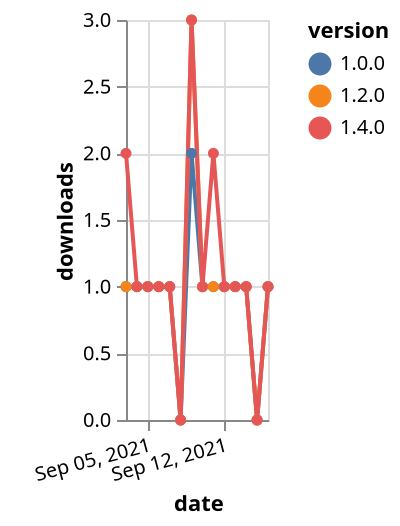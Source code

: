 {"$schema": "https://vega.github.io/schema/vega-lite/v5.json", "description": "A simple bar chart with embedded data.", "data": {"values": [{"date": "2021-09-03", "total": 173, "delta": 1, "version": "1.0.0"}, {"date": "2021-09-04", "total": 174, "delta": 1, "version": "1.0.0"}, {"date": "2021-09-05", "total": 175, "delta": 1, "version": "1.0.0"}, {"date": "2021-09-06", "total": 176, "delta": 1, "version": "1.0.0"}, {"date": "2021-09-07", "total": 177, "delta": 1, "version": "1.0.0"}, {"date": "2021-09-08", "total": 177, "delta": 0, "version": "1.0.0"}, {"date": "2021-09-09", "total": 179, "delta": 2, "version": "1.0.0"}, {"date": "2021-09-10", "total": 180, "delta": 1, "version": "1.0.0"}, {"date": "2021-09-11", "total": 181, "delta": 1, "version": "1.0.0"}, {"date": "2021-09-12", "total": 182, "delta": 1, "version": "1.0.0"}, {"date": "2021-09-13", "total": 183, "delta": 1, "version": "1.0.0"}, {"date": "2021-09-14", "total": 184, "delta": 1, "version": "1.0.0"}, {"date": "2021-09-15", "total": 184, "delta": 0, "version": "1.0.0"}, {"date": "2021-09-16", "total": 185, "delta": 1, "version": "1.0.0"}, {"date": "2021-09-03", "total": 205, "delta": 1, "version": "1.2.0"}, {"date": "2021-09-04", "total": 206, "delta": 1, "version": "1.2.0"}, {"date": "2021-09-05", "total": 207, "delta": 1, "version": "1.2.0"}, {"date": "2021-09-06", "total": 208, "delta": 1, "version": "1.2.0"}, {"date": "2021-09-07", "total": 209, "delta": 1, "version": "1.2.0"}, {"date": "2021-09-08", "total": 209, "delta": 0, "version": "1.2.0"}, {"date": "2021-09-09", "total": 212, "delta": 3, "version": "1.2.0"}, {"date": "2021-09-10", "total": 213, "delta": 1, "version": "1.2.0"}, {"date": "2021-09-11", "total": 214, "delta": 1, "version": "1.2.0"}, {"date": "2021-09-12", "total": 215, "delta": 1, "version": "1.2.0"}, {"date": "2021-09-13", "total": 216, "delta": 1, "version": "1.2.0"}, {"date": "2021-09-14", "total": 217, "delta": 1, "version": "1.2.0"}, {"date": "2021-09-15", "total": 217, "delta": 0, "version": "1.2.0"}, {"date": "2021-09-16", "total": 218, "delta": 1, "version": "1.2.0"}, {"date": "2021-09-03", "total": 120, "delta": 2, "version": "1.4.0"}, {"date": "2021-09-04", "total": 121, "delta": 1, "version": "1.4.0"}, {"date": "2021-09-05", "total": 122, "delta": 1, "version": "1.4.0"}, {"date": "2021-09-06", "total": 123, "delta": 1, "version": "1.4.0"}, {"date": "2021-09-07", "total": 124, "delta": 1, "version": "1.4.0"}, {"date": "2021-09-08", "total": 124, "delta": 0, "version": "1.4.0"}, {"date": "2021-09-09", "total": 127, "delta": 3, "version": "1.4.0"}, {"date": "2021-09-10", "total": 128, "delta": 1, "version": "1.4.0"}, {"date": "2021-09-11", "total": 130, "delta": 2, "version": "1.4.0"}, {"date": "2021-09-12", "total": 131, "delta": 1, "version": "1.4.0"}, {"date": "2021-09-13", "total": 132, "delta": 1, "version": "1.4.0"}, {"date": "2021-09-14", "total": 133, "delta": 1, "version": "1.4.0"}, {"date": "2021-09-15", "total": 133, "delta": 0, "version": "1.4.0"}, {"date": "2021-09-16", "total": 134, "delta": 1, "version": "1.4.0"}]}, "width": "container", "mark": {"type": "line", "point": {"filled": true}}, "encoding": {"x": {"field": "date", "type": "temporal", "timeUnit": "yearmonthdate", "title": "date", "axis": {"labelAngle": -15}}, "y": {"field": "delta", "type": "quantitative", "title": "downloads"}, "color": {"field": "version", "type": "nominal"}, "tooltip": {"field": "delta"}}}